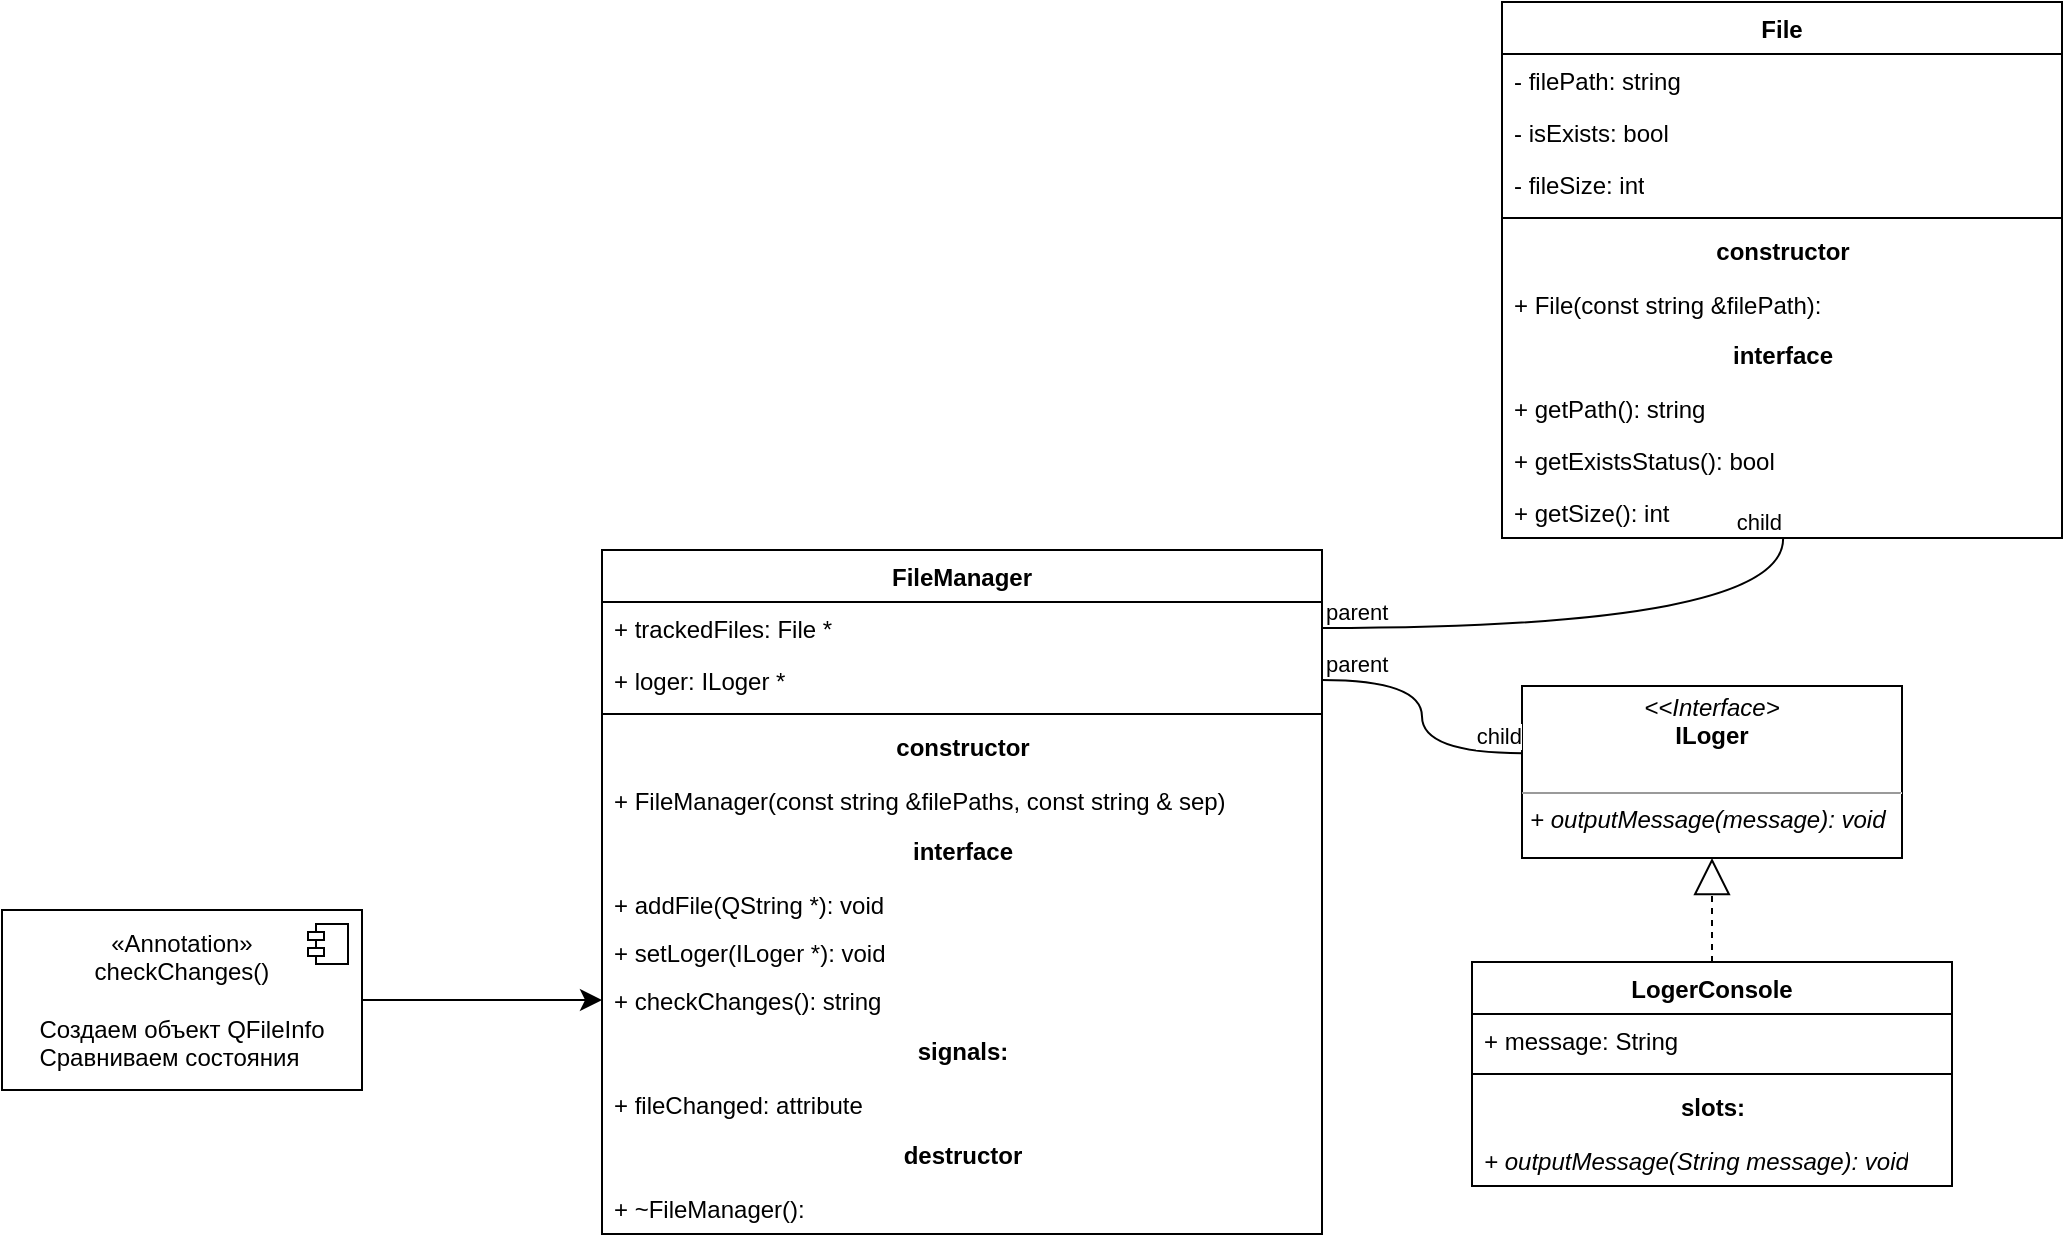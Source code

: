 <mxfile version="24.2.5" type="device">
  <diagram id="C5RBs43oDa-KdzZeNtuy" name="Page-1">
    <mxGraphModel dx="2221" dy="663" grid="1" gridSize="10" guides="1" tooltips="1" connect="1" arrows="1" fold="1" page="1" pageScale="1" pageWidth="1169" pageHeight="827" math="0" shadow="0">
      <root>
        <mxCell id="WIyWlLk6GJQsqaUBKTNV-0" />
        <mxCell id="WIyWlLk6GJQsqaUBKTNV-1" parent="WIyWlLk6GJQsqaUBKTNV-0" />
        <mxCell id="BAJ9Ufmrav8TbOn7blmV-0" value="File" style="swimlane;fontStyle=1;align=center;verticalAlign=top;childLayout=stackLayout;horizontal=1;startSize=26;horizontalStack=0;resizeParent=1;resizeParentMax=0;resizeLast=0;collapsible=1;marginBottom=0;whiteSpace=wrap;html=1;" parent="WIyWlLk6GJQsqaUBKTNV-1" vertex="1">
          <mxGeometry x="650" width="280" height="268" as="geometry">
            <mxRectangle x="210" y="180" width="60" height="30" as="alternateBounds" />
          </mxGeometry>
        </mxCell>
        <mxCell id="BAJ9Ufmrav8TbOn7blmV-1" value="- filePath: string" style="text;strokeColor=none;fillColor=none;align=left;verticalAlign=top;spacingLeft=4;spacingRight=4;overflow=hidden;rotatable=0;points=[[0,0.5],[1,0.5]];portConstraint=eastwest;whiteSpace=wrap;html=1;" parent="BAJ9Ufmrav8TbOn7blmV-0" vertex="1">
          <mxGeometry y="26" width="280" height="26" as="geometry" />
        </mxCell>
        <mxCell id="BAJ9Ufmrav8TbOn7blmV-47" value="- isExists: bool" style="text;strokeColor=none;fillColor=none;align=left;verticalAlign=top;spacingLeft=4;spacingRight=4;overflow=hidden;rotatable=0;points=[[0,0.5],[1,0.5]];portConstraint=eastwest;whiteSpace=wrap;html=1;" parent="BAJ9Ufmrav8TbOn7blmV-0" vertex="1">
          <mxGeometry y="52" width="280" height="26" as="geometry" />
        </mxCell>
        <mxCell id="BAJ9Ufmrav8TbOn7blmV-9" value="- fileSize: int" style="text;strokeColor=none;fillColor=none;align=left;verticalAlign=top;spacingLeft=4;spacingRight=4;overflow=hidden;rotatable=0;points=[[0,0.5],[1,0.5]];portConstraint=eastwest;whiteSpace=wrap;html=1;" parent="BAJ9Ufmrav8TbOn7blmV-0" vertex="1">
          <mxGeometry y="78" width="280" height="26" as="geometry" />
        </mxCell>
        <mxCell id="BAJ9Ufmrav8TbOn7blmV-2" value="" style="line;strokeWidth=1;fillColor=none;align=left;verticalAlign=middle;spacingTop=-1;spacingLeft=3;spacingRight=3;rotatable=0;labelPosition=right;points=[];portConstraint=eastwest;strokeColor=inherit;" parent="BAJ9Ufmrav8TbOn7blmV-0" vertex="1">
          <mxGeometry y="104" width="280" height="8" as="geometry" />
        </mxCell>
        <mxCell id="_fVFuxNAZo7906RtrIrG-14" value="constructor" style="text;align=center;fontStyle=1;verticalAlign=middle;spacingLeft=3;spacingRight=3;strokeColor=none;rotatable=0;points=[[0,0.5],[1,0.5]];portConstraint=eastwest;html=1;" parent="BAJ9Ufmrav8TbOn7blmV-0" vertex="1">
          <mxGeometry y="112" width="280" height="26" as="geometry" />
        </mxCell>
        <mxCell id="_fVFuxNAZo7906RtrIrG-15" value="+ File(const string &amp;amp;filePath):" style="text;strokeColor=none;fillColor=none;align=left;verticalAlign=top;spacingLeft=4;spacingRight=4;overflow=hidden;rotatable=0;points=[[0,0.5],[1,0.5]];portConstraint=eastwest;whiteSpace=wrap;html=1;" parent="BAJ9Ufmrav8TbOn7blmV-0" vertex="1">
          <mxGeometry y="138" width="280" height="26" as="geometry" />
        </mxCell>
        <mxCell id="_fVFuxNAZo7906RtrIrG-16" value="interface" style="text;align=center;fontStyle=1;verticalAlign=middle;spacingLeft=3;spacingRight=3;strokeColor=none;rotatable=0;points=[[0,0.5],[1,0.5]];portConstraint=eastwest;html=1;" parent="BAJ9Ufmrav8TbOn7blmV-0" vertex="1">
          <mxGeometry y="164" width="280" height="26" as="geometry" />
        </mxCell>
        <mxCell id="_fVFuxNAZo7906RtrIrG-0" value="+ getPath(): string" style="text;strokeColor=none;fillColor=none;align=left;verticalAlign=top;spacingLeft=4;spacingRight=4;overflow=hidden;rotatable=0;points=[[0,0.5],[1,0.5]];portConstraint=eastwest;whiteSpace=wrap;html=1;" parent="BAJ9Ufmrav8TbOn7blmV-0" vertex="1">
          <mxGeometry y="190" width="280" height="26" as="geometry" />
        </mxCell>
        <mxCell id="_fVFuxNAZo7906RtrIrG-1" value="+ getExistsStatus(): bool" style="text;strokeColor=none;fillColor=none;align=left;verticalAlign=top;spacingLeft=4;spacingRight=4;overflow=hidden;rotatable=0;points=[[0,0.5],[1,0.5]];portConstraint=eastwest;whiteSpace=wrap;html=1;" parent="BAJ9Ufmrav8TbOn7blmV-0" vertex="1">
          <mxGeometry y="216" width="280" height="26" as="geometry" />
        </mxCell>
        <mxCell id="BAJ9Ufmrav8TbOn7blmV-17" value="+ getSize(): int" style="text;strokeColor=none;fillColor=none;align=left;verticalAlign=top;spacingLeft=4;spacingRight=4;overflow=hidden;rotatable=0;points=[[0,0.5],[1,0.5]];portConstraint=eastwest;whiteSpace=wrap;html=1;" parent="BAJ9Ufmrav8TbOn7blmV-0" vertex="1">
          <mxGeometry y="242" width="280" height="26" as="geometry" />
        </mxCell>
        <mxCell id="BAJ9Ufmrav8TbOn7blmV-10" value="FileManager" style="swimlane;fontStyle=1;align=center;verticalAlign=top;childLayout=stackLayout;horizontal=1;startSize=26;horizontalStack=0;resizeParent=1;resizeParentMax=0;resizeLast=0;collapsible=1;marginBottom=0;whiteSpace=wrap;html=1;" parent="WIyWlLk6GJQsqaUBKTNV-1" vertex="1">
          <mxGeometry x="200" y="274" width="360" height="342" as="geometry" />
        </mxCell>
        <mxCell id="BAJ9Ufmrav8TbOn7blmV-11" value="+ trackedFiles: File *" style="text;strokeColor=none;fillColor=none;align=left;verticalAlign=top;spacingLeft=4;spacingRight=4;overflow=hidden;rotatable=0;points=[[0,0.5],[1,0.5]];portConstraint=eastwest;whiteSpace=wrap;html=1;" parent="BAJ9Ufmrav8TbOn7blmV-10" vertex="1">
          <mxGeometry y="26" width="360" height="26" as="geometry" />
        </mxCell>
        <mxCell id="BAJ9Ufmrav8TbOn7blmV-18" value="+ loger: ILoger *" style="text;strokeColor=none;fillColor=none;align=left;verticalAlign=top;spacingLeft=4;spacingRight=4;overflow=hidden;rotatable=0;points=[[0,0.5],[1,0.5]];portConstraint=eastwest;whiteSpace=wrap;html=1;" parent="BAJ9Ufmrav8TbOn7blmV-10" vertex="1">
          <mxGeometry y="52" width="360" height="26" as="geometry" />
        </mxCell>
        <mxCell id="BAJ9Ufmrav8TbOn7blmV-12" value="" style="line;strokeWidth=1;fillColor=none;align=left;verticalAlign=middle;spacingTop=-1;spacingLeft=3;spacingRight=3;rotatable=0;labelPosition=right;points=[];portConstraint=eastwest;strokeColor=inherit;" parent="BAJ9Ufmrav8TbOn7blmV-10" vertex="1">
          <mxGeometry y="78" width="360" height="8" as="geometry" />
        </mxCell>
        <mxCell id="_fVFuxNAZo7906RtrIrG-5" value="constructor" style="text;align=center;fontStyle=1;verticalAlign=middle;spacingLeft=3;spacingRight=3;strokeColor=none;rotatable=0;points=[[0,0.5],[1,0.5]];portConstraint=eastwest;html=1;" parent="BAJ9Ufmrav8TbOn7blmV-10" vertex="1">
          <mxGeometry y="86" width="360" height="26" as="geometry" />
        </mxCell>
        <mxCell id="_fVFuxNAZo7906RtrIrG-9" value="+ FileManager(const string &amp;amp;filePaths, const string &amp;amp; sep)&amp;nbsp;" style="text;strokeColor=none;fillColor=none;align=left;verticalAlign=top;spacingLeft=4;spacingRight=4;overflow=hidden;rotatable=0;points=[[0,0.5],[1,0.5]];portConstraint=eastwest;whiteSpace=wrap;html=1;" parent="BAJ9Ufmrav8TbOn7blmV-10" vertex="1">
          <mxGeometry y="112" width="360" height="26" as="geometry" />
        </mxCell>
        <mxCell id="_fVFuxNAZo7906RtrIrG-6" value="interface" style="text;align=center;fontStyle=1;verticalAlign=middle;spacingLeft=3;spacingRight=3;strokeColor=none;rotatable=0;points=[[0,0.5],[1,0.5]];portConstraint=eastwest;html=1;" parent="BAJ9Ufmrav8TbOn7blmV-10" vertex="1">
          <mxGeometry y="138" width="360" height="26" as="geometry" />
        </mxCell>
        <mxCell id="oUN2JOyzzz-PCL-x8aBZ-0" value="&lt;div style=&quot;&quot;&gt;&lt;/div&gt;+ addFile(QString *): void" style="text;strokeColor=none;fillColor=none;align=left;verticalAlign=top;spacingLeft=4;spacingRight=4;overflow=hidden;rotatable=0;points=[[0,0.5],[1,0.5]];portConstraint=eastwest;whiteSpace=wrap;html=1;" vertex="1" parent="BAJ9Ufmrav8TbOn7blmV-10">
          <mxGeometry y="164" width="360" height="24" as="geometry" />
        </mxCell>
        <mxCell id="BAJ9Ufmrav8TbOn7blmV-13" value="&lt;div style=&quot;&quot;&gt;&lt;/div&gt;+ setLoger(ILoger *): void" style="text;strokeColor=none;fillColor=none;align=left;verticalAlign=top;spacingLeft=4;spacingRight=4;overflow=hidden;rotatable=0;points=[[0,0.5],[1,0.5]];portConstraint=eastwest;whiteSpace=wrap;html=1;" parent="BAJ9Ufmrav8TbOn7blmV-10" vertex="1">
          <mxGeometry y="188" width="360" height="24" as="geometry" />
        </mxCell>
        <mxCell id="_fVFuxNAZo7906RtrIrG-2" value="+ checkChanges(): string" style="text;strokeColor=none;fillColor=none;align=left;verticalAlign=top;spacingLeft=4;spacingRight=4;overflow=hidden;rotatable=0;points=[[0,0.5],[1,0.5]];portConstraint=eastwest;whiteSpace=wrap;html=1;" parent="BAJ9Ufmrav8TbOn7blmV-10" vertex="1">
          <mxGeometry y="212" width="360" height="26" as="geometry" />
        </mxCell>
        <mxCell id="_fVFuxNAZo7906RtrIrG-3" value="signals:" style="text;align=center;fontStyle=1;verticalAlign=middle;spacingLeft=3;spacingRight=3;strokeColor=none;rotatable=0;points=[[0,0.5],[1,0.5]];portConstraint=eastwest;html=1;" parent="BAJ9Ufmrav8TbOn7blmV-10" vertex="1">
          <mxGeometry y="238" width="360" height="26" as="geometry" />
        </mxCell>
        <mxCell id="_fVFuxNAZo7906RtrIrG-4" value="+ fileChanged: attribute" style="text;strokeColor=none;fillColor=none;align=left;verticalAlign=top;spacingLeft=4;spacingRight=4;overflow=hidden;rotatable=0;points=[[0,0.5],[1,0.5]];portConstraint=eastwest;whiteSpace=wrap;html=1;" parent="BAJ9Ufmrav8TbOn7blmV-10" vertex="1">
          <mxGeometry y="264" width="360" height="26" as="geometry" />
        </mxCell>
        <mxCell id="_fVFuxNAZo7906RtrIrG-23" value="destructor" style="text;align=center;fontStyle=1;verticalAlign=middle;spacingLeft=3;spacingRight=3;strokeColor=none;rotatable=0;points=[[0,0.5],[1,0.5]];portConstraint=eastwest;html=1;" parent="BAJ9Ufmrav8TbOn7blmV-10" vertex="1">
          <mxGeometry y="290" width="360" height="26" as="geometry" />
        </mxCell>
        <mxCell id="_fVFuxNAZo7906RtrIrG-24" value="+ ~FileManager():" style="text;strokeColor=none;fillColor=none;align=left;verticalAlign=top;spacingLeft=4;spacingRight=4;overflow=hidden;rotatable=0;points=[[0,0.5],[1,0.5]];portConstraint=eastwest;whiteSpace=wrap;html=1;" parent="BAJ9Ufmrav8TbOn7blmV-10" vertex="1">
          <mxGeometry y="316" width="360" height="26" as="geometry" />
        </mxCell>
        <mxCell id="BAJ9Ufmrav8TbOn7blmV-23" value="LogerConsole" style="swimlane;fontStyle=1;align=center;verticalAlign=top;childLayout=stackLayout;horizontal=1;startSize=26;horizontalStack=0;resizeParent=1;resizeParentMax=0;resizeLast=0;collapsible=1;marginBottom=0;whiteSpace=wrap;html=1;" parent="WIyWlLk6GJQsqaUBKTNV-1" vertex="1">
          <mxGeometry x="635" y="480" width="240" height="112" as="geometry" />
        </mxCell>
        <mxCell id="BAJ9Ufmrav8TbOn7blmV-24" value="+ message: String" style="text;align=left;verticalAlign=top;spacingLeft=4;spacingRight=4;overflow=hidden;rotatable=0;points=[[0,0.5],[1,0.5]];portConstraint=eastwest;whiteSpace=wrap;html=1;" parent="BAJ9Ufmrav8TbOn7blmV-23" vertex="1">
          <mxGeometry y="26" width="240" height="26" as="geometry" />
        </mxCell>
        <mxCell id="BAJ9Ufmrav8TbOn7blmV-25" value="" style="line;strokeWidth=1;align=left;verticalAlign=middle;spacingTop=-1;spacingLeft=3;spacingRight=3;rotatable=0;labelPosition=right;points=[];portConstraint=eastwest;" parent="BAJ9Ufmrav8TbOn7blmV-23" vertex="1">
          <mxGeometry y="52" width="240" height="8" as="geometry" />
        </mxCell>
        <mxCell id="_fVFuxNAZo7906RtrIrG-7" value="slots:" style="text;align=center;fontStyle=1;verticalAlign=middle;spacingLeft=3;spacingRight=3;strokeColor=none;rotatable=0;points=[[0,0.5],[1,0.5]];portConstraint=eastwest;html=1;" parent="BAJ9Ufmrav8TbOn7blmV-23" vertex="1">
          <mxGeometry y="60" width="240" height="26" as="geometry" />
        </mxCell>
        <mxCell id="BAJ9Ufmrav8TbOn7blmV-26" value="&lt;i style=&quot;border-color: var(--border-color);&quot;&gt;+ outputMessage(String message): void&lt;/i&gt;" style="text;align=left;verticalAlign=top;spacingLeft=4;spacingRight=4;overflow=hidden;rotatable=0;points=[[0,0.5],[1,0.5]];portConstraint=eastwest;whiteSpace=wrap;html=1;" parent="BAJ9Ufmrav8TbOn7blmV-23" vertex="1">
          <mxGeometry y="86" width="240" height="26" as="geometry" />
        </mxCell>
        <mxCell id="BAJ9Ufmrav8TbOn7blmV-27" value="" style="endArrow=block;endSize=16;endFill=0;html=1;rounded=0;entryX=0.5;entryY=1;entryDx=0;entryDy=0;exitX=0.5;exitY=0;exitDx=0;exitDy=0;dashed=1;" parent="WIyWlLk6GJQsqaUBKTNV-1" source="BAJ9Ufmrav8TbOn7blmV-23" target="BAJ9Ufmrav8TbOn7blmV-33" edge="1">
          <mxGeometry width="160" relative="1" as="geometry">
            <mxPoint x="610" y="750" as="sourcePoint" />
            <mxPoint x="540" y="540" as="targetPoint" />
          </mxGeometry>
        </mxCell>
        <mxCell id="BAJ9Ufmrav8TbOn7blmV-33" value="&lt;p style=&quot;margin:0px;margin-top:4px;text-align:center;&quot;&gt;&lt;i&gt;&amp;lt;&amp;lt;Interface&amp;gt;&lt;/i&gt;&lt;br&gt;&lt;b&gt;ILoger&lt;/b&gt;&lt;/p&gt;&lt;p style=&quot;margin:0px;margin-left:4px;&quot;&gt;&lt;br&gt;&lt;/p&gt;&lt;hr size=&quot;1&quot;&gt;&lt;p style=&quot;margin:0px;margin-left:4px;&quot;&gt;&lt;i&gt;+ outputMessage(message): void&lt;/i&gt;&lt;br&gt;&lt;/p&gt;" style="verticalAlign=top;align=left;overflow=fill;fontSize=12;fontFamily=Helvetica;html=1;whiteSpace=wrap;" parent="WIyWlLk6GJQsqaUBKTNV-1" vertex="1">
          <mxGeometry x="660" y="342" width="190" height="86" as="geometry" />
        </mxCell>
        <mxCell id="_fVFuxNAZo7906RtrIrG-22" style="edgeStyle=none;curved=1;rounded=0;orthogonalLoop=1;jettySize=auto;html=1;entryX=0;entryY=0.5;entryDx=0;entryDy=0;fontSize=12;startSize=8;endSize=8;" parent="WIyWlLk6GJQsqaUBKTNV-1" source="_fVFuxNAZo7906RtrIrG-17" target="_fVFuxNAZo7906RtrIrG-2" edge="1">
          <mxGeometry relative="1" as="geometry" />
        </mxCell>
        <mxCell id="_fVFuxNAZo7906RtrIrG-17" value="«Annotation»&lt;br&gt;&lt;span style=&quot;text-align: left;&quot;&gt;checkChanges()&lt;/span&gt;&lt;br&gt;&lt;div&gt;&lt;span style=&quot;text-align: left;&quot;&gt;&lt;br&gt;&lt;/span&gt;&lt;/div&gt;&lt;div style=&quot;text-align: left;&quot;&gt;Создаем объект QFileInfo&lt;/div&gt;&lt;div style=&quot;text-align: left;&quot;&gt;Сравниваем состояния&lt;/div&gt;" style="html=1;dropTarget=0;whiteSpace=wrap;" parent="WIyWlLk6GJQsqaUBKTNV-1" vertex="1">
          <mxGeometry x="-100" y="454" width="180" height="90" as="geometry" />
        </mxCell>
        <mxCell id="_fVFuxNAZo7906RtrIrG-18" value="" style="shape=module;jettyWidth=8;jettyHeight=4;" parent="_fVFuxNAZo7906RtrIrG-17" vertex="1">
          <mxGeometry x="1" width="20" height="20" relative="1" as="geometry">
            <mxPoint x="-27" y="7" as="offset" />
          </mxGeometry>
        </mxCell>
        <mxCell id="piw-OTBererLm9ezlCpc-0" value="" style="endArrow=none;html=1;edgeStyle=orthogonalEdgeStyle;rounded=0;fontSize=12;startSize=8;endSize=8;curved=1;exitX=1;exitY=0.5;exitDx=0;exitDy=0;entryX=0.502;entryY=1.015;entryDx=0;entryDy=0;entryPerimeter=0;" parent="WIyWlLk6GJQsqaUBKTNV-1" source="BAJ9Ufmrav8TbOn7blmV-11" target="BAJ9Ufmrav8TbOn7blmV-17" edge="1">
          <mxGeometry relative="1" as="geometry">
            <mxPoint x="580" y="324.5" as="sourcePoint" />
            <mxPoint x="770" y="300" as="targetPoint" />
          </mxGeometry>
        </mxCell>
        <mxCell id="piw-OTBererLm9ezlCpc-1" value="parent" style="edgeLabel;resizable=0;html=1;align=left;verticalAlign=bottom;" parent="piw-OTBererLm9ezlCpc-0" connectable="0" vertex="1">
          <mxGeometry x="-1" relative="1" as="geometry" />
        </mxCell>
        <mxCell id="piw-OTBererLm9ezlCpc-2" value="child" style="edgeLabel;resizable=0;html=1;align=right;verticalAlign=bottom;" parent="piw-OTBererLm9ezlCpc-0" connectable="0" vertex="1">
          <mxGeometry x="1" relative="1" as="geometry" />
        </mxCell>
        <mxCell id="piw-OTBererLm9ezlCpc-3" value="" style="endArrow=none;html=1;edgeStyle=orthogonalEdgeStyle;rounded=0;fontSize=12;startSize=8;endSize=8;curved=1;entryX=0.001;entryY=0.391;entryDx=0;entryDy=0;entryPerimeter=0;exitX=1;exitY=0.5;exitDx=0;exitDy=0;" parent="WIyWlLk6GJQsqaUBKTNV-1" source="BAJ9Ufmrav8TbOn7blmV-18" target="BAJ9Ufmrav8TbOn7blmV-33" edge="1">
          <mxGeometry relative="1" as="geometry">
            <mxPoint x="500" y="342" as="sourcePoint" />
            <mxPoint x="660" y="342" as="targetPoint" />
          </mxGeometry>
        </mxCell>
        <mxCell id="piw-OTBererLm9ezlCpc-4" value="parent" style="edgeLabel;resizable=0;html=1;align=left;verticalAlign=bottom;" parent="piw-OTBererLm9ezlCpc-3" connectable="0" vertex="1">
          <mxGeometry x="-1" relative="1" as="geometry" />
        </mxCell>
        <mxCell id="piw-OTBererLm9ezlCpc-5" value="child" style="edgeLabel;resizable=0;html=1;align=right;verticalAlign=bottom;" parent="piw-OTBererLm9ezlCpc-3" connectable="0" vertex="1">
          <mxGeometry x="1" relative="1" as="geometry" />
        </mxCell>
      </root>
    </mxGraphModel>
  </diagram>
</mxfile>
